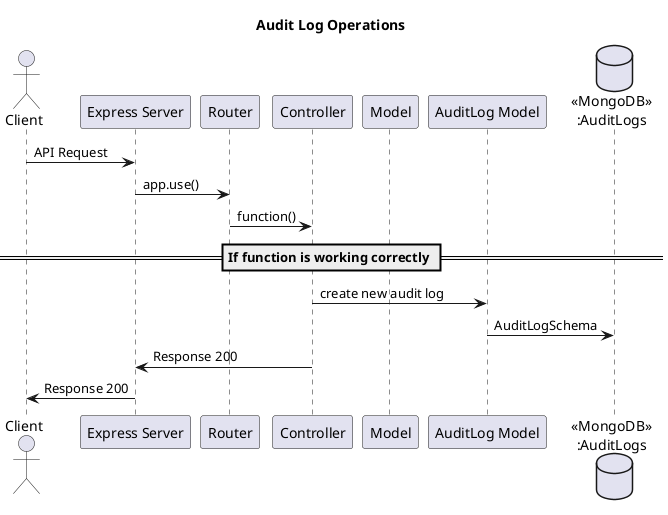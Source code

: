@startuml
title Audit Log Operations

actor Client as Client
participant "Express Server" as Server
participant "Router" as Router
participant "Controller" as Controller
participant "Model" as Model
participant "AuditLog Model" as AuditModel
database "«MongoDB»\n:AuditLogs" as AuditDatabase

Client -> Server: API Request
Server -> Router: app.use()
Router -> Controller: function()
== If function is working correctly ==
Controller -> AuditModel: create new audit log
AuditModel -> AuditDatabase: AuditLogSchema
Controller -> Server: Response 200
Server -> Client: Response 200

@enduml